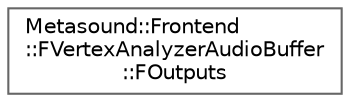 digraph "Graphical Class Hierarchy"
{
 // INTERACTIVE_SVG=YES
 // LATEX_PDF_SIZE
  bgcolor="transparent";
  edge [fontname=Helvetica,fontsize=10,labelfontname=Helvetica,labelfontsize=10];
  node [fontname=Helvetica,fontsize=10,shape=box,height=0.2,width=0.4];
  rankdir="LR";
  Node0 [id="Node000000",label="Metasound::Frontend\l::FVertexAnalyzerAudioBuffer\l::FOutputs",height=0.2,width=0.4,color="grey40", fillcolor="white", style="filled",URL="$d5/d4c/structMetasound_1_1Frontend_1_1FVertexAnalyzerAudioBuffer_1_1FOutputs.html",tooltip=" "];
}

